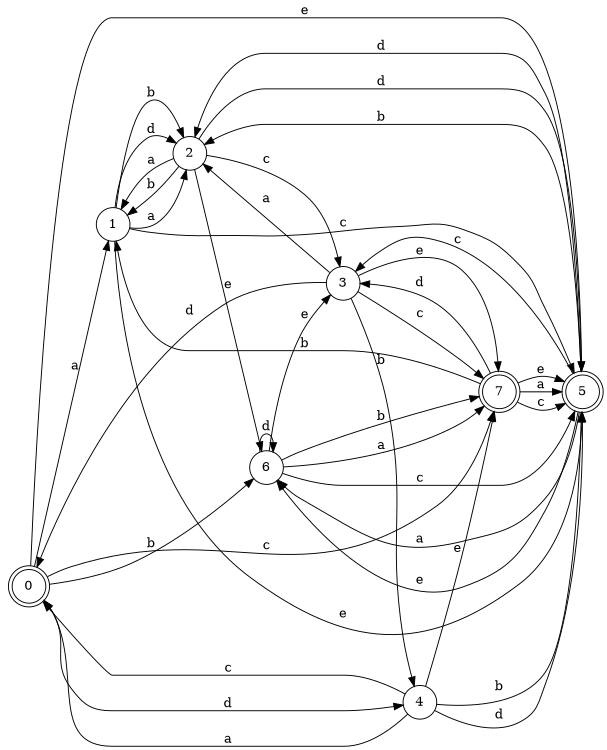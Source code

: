 digraph n7_4 {
__start0 [label="" shape="none"];

rankdir=LR;
size="8,5";

s0 [style="rounded,filled", color="black", fillcolor="white" shape="doublecircle", label="0"];
s1 [style="filled", color="black", fillcolor="white" shape="circle", label="1"];
s2 [style="filled", color="black", fillcolor="white" shape="circle", label="2"];
s3 [style="filled", color="black", fillcolor="white" shape="circle", label="3"];
s4 [style="filled", color="black", fillcolor="white" shape="circle", label="4"];
s5 [style="rounded,filled", color="black", fillcolor="white" shape="doublecircle", label="5"];
s6 [style="filled", color="black", fillcolor="white" shape="circle", label="6"];
s7 [style="rounded,filled", color="black", fillcolor="white" shape="doublecircle", label="7"];
s0 -> s1 [label="a"];
s0 -> s6 [label="b"];
s0 -> s7 [label="c"];
s0 -> s4 [label="d"];
s0 -> s5 [label="e"];
s1 -> s2 [label="a"];
s1 -> s2 [label="b"];
s1 -> s5 [label="c"];
s1 -> s2 [label="d"];
s1 -> s5 [label="e"];
s2 -> s1 [label="a"];
s2 -> s1 [label="b"];
s2 -> s3 [label="c"];
s2 -> s5 [label="d"];
s2 -> s6 [label="e"];
s3 -> s2 [label="a"];
s3 -> s4 [label="b"];
s3 -> s7 [label="c"];
s3 -> s0 [label="d"];
s3 -> s7 [label="e"];
s4 -> s0 [label="a"];
s4 -> s5 [label="b"];
s4 -> s0 [label="c"];
s4 -> s5 [label="d"];
s4 -> s7 [label="e"];
s5 -> s6 [label="a"];
s5 -> s2 [label="b"];
s5 -> s3 [label="c"];
s5 -> s2 [label="d"];
s5 -> s6 [label="e"];
s6 -> s7 [label="a"];
s6 -> s7 [label="b"];
s6 -> s5 [label="c"];
s6 -> s6 [label="d"];
s6 -> s3 [label="e"];
s7 -> s5 [label="a"];
s7 -> s1 [label="b"];
s7 -> s5 [label="c"];
s7 -> s3 [label="d"];
s7 -> s5 [label="e"];

}